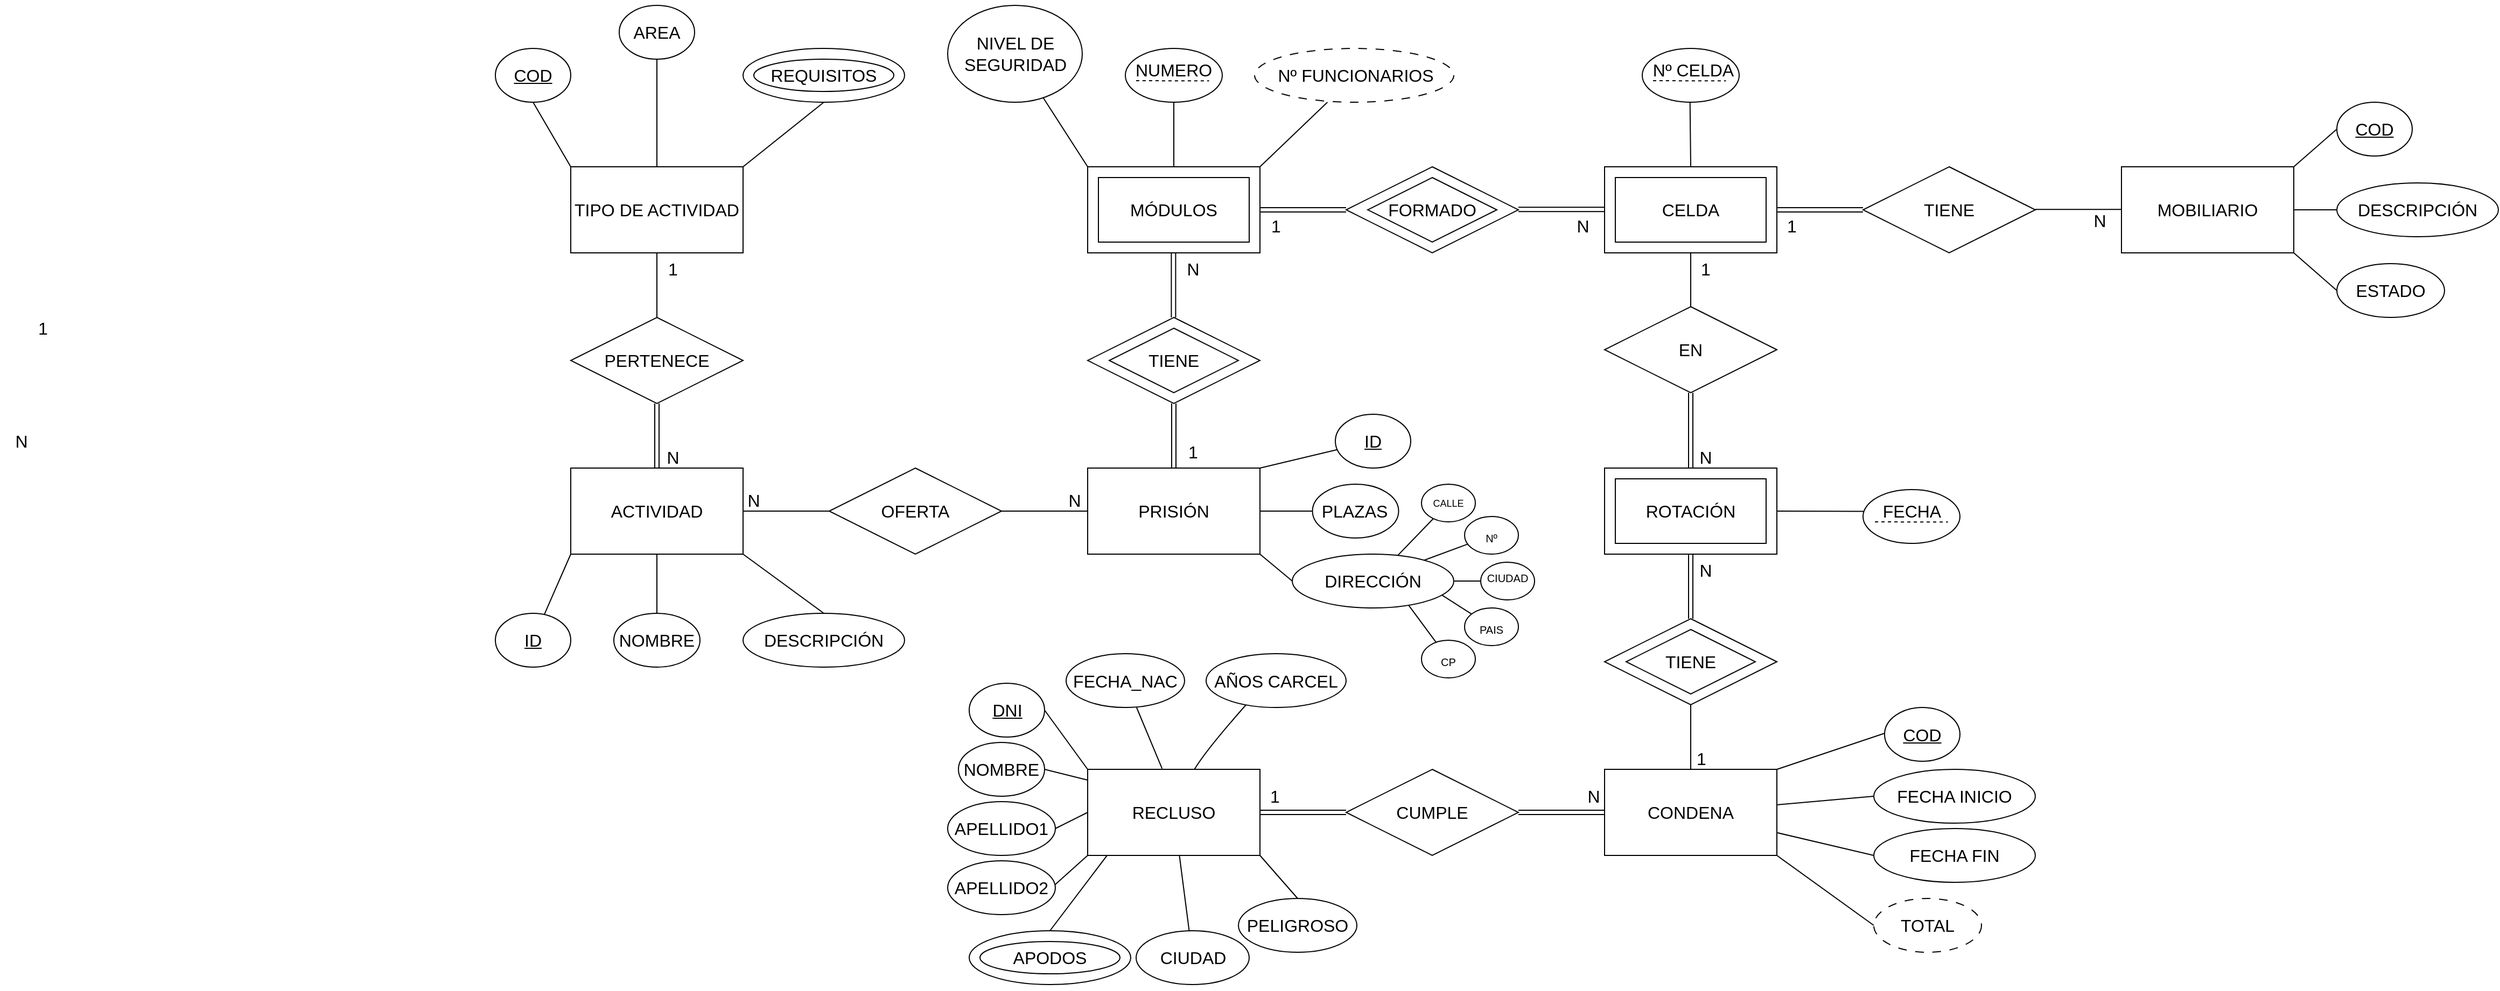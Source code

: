 <mxfile version="26.1.3">
  <diagram name="Página-1" id="jRDmlUZ_uzFS9k0_tg6w">
    <mxGraphModel dx="3805" dy="1980" grid="1" gridSize="10" guides="1" tooltips="1" connect="1" arrows="1" fold="1" page="0" pageScale="1" pageWidth="827" pageHeight="1169" math="0" shadow="0">
      <root>
        <mxCell id="0" />
        <mxCell id="1" parent="0" />
        <mxCell id="he8v4BmozgQcFDsXWOUc-1" value="" style="rounded=0;whiteSpace=wrap;html=1;" vertex="1" parent="1">
          <mxGeometry x="-560" y="-280" width="160" height="80" as="geometry" />
        </mxCell>
        <mxCell id="he8v4BmozgQcFDsXWOUc-2" value="TIPO DE ACTIVIDAD" style="text;strokeColor=none;fillColor=none;html=1;align=center;verticalAlign=middle;whiteSpace=wrap;rounded=0;fontSize=16;" vertex="1" parent="1">
          <mxGeometry x="-625" y="-270" width="290" height="60" as="geometry" />
        </mxCell>
        <mxCell id="he8v4BmozgQcFDsXWOUc-95" style="edgeStyle=none;curved=1;rounded=0;orthogonalLoop=1;jettySize=auto;html=1;exitX=1;exitY=1;exitDx=0;exitDy=0;entryX=0.5;entryY=0;entryDx=0;entryDy=0;fontSize=12;startSize=8;endSize=8;endArrow=none;startFill=0;" edge="1" parent="1" source="he8v4BmozgQcFDsXWOUc-3" target="he8v4BmozgQcFDsXWOUc-91">
          <mxGeometry relative="1" as="geometry" />
        </mxCell>
        <mxCell id="he8v4BmozgQcFDsXWOUc-3" value="" style="rounded=0;whiteSpace=wrap;html=1;" vertex="1" parent="1">
          <mxGeometry x="-560" width="160" height="80" as="geometry" />
        </mxCell>
        <mxCell id="he8v4BmozgQcFDsXWOUc-103" value="" style="edgeStyle=none;curved=1;rounded=0;orthogonalLoop=1;jettySize=auto;html=1;fontSize=12;startSize=8;endSize=8;endArrow=none;startFill=0;" edge="1" parent="1" source="he8v4BmozgQcFDsXWOUc-4" target="he8v4BmozgQcFDsXWOUc-14">
          <mxGeometry relative="1" as="geometry" />
        </mxCell>
        <mxCell id="he8v4BmozgQcFDsXWOUc-4" value="ACTIVIDAD" style="text;strokeColor=none;fillColor=none;html=1;align=center;verticalAlign=middle;whiteSpace=wrap;rounded=0;fontSize=16;" vertex="1" parent="1">
          <mxGeometry x="-560" y="10" width="160" height="60" as="geometry" />
        </mxCell>
        <mxCell id="he8v4BmozgQcFDsXWOUc-109" value="" style="edgeStyle=none;curved=1;rounded=0;orthogonalLoop=1;jettySize=auto;html=1;fontSize=12;startSize=8;endSize=8;endArrow=none;startFill=0;" edge="1" parent="1" source="he8v4BmozgQcFDsXWOUc-5" target="he8v4BmozgQcFDsXWOUc-106">
          <mxGeometry relative="1" as="geometry" />
        </mxCell>
        <mxCell id="he8v4BmozgQcFDsXWOUc-5" value="" style="rounded=0;whiteSpace=wrap;html=1;" vertex="1" parent="1">
          <mxGeometry x="-80" width="160" height="80" as="geometry" />
        </mxCell>
        <mxCell id="he8v4BmozgQcFDsXWOUc-6" value="PRISIÓN" style="text;strokeColor=none;fillColor=none;html=1;align=center;verticalAlign=middle;whiteSpace=wrap;rounded=0;fontSize=16;" vertex="1" parent="1">
          <mxGeometry x="-80" y="10" width="160" height="60" as="geometry" />
        </mxCell>
        <mxCell id="he8v4BmozgQcFDsXWOUc-98" style="edgeStyle=none;curved=1;rounded=0;orthogonalLoop=1;jettySize=auto;html=1;entryX=0.5;entryY=0;entryDx=0;entryDy=0;fontSize=12;endArrow=none;startFill=0;shape=link;" edge="1" parent="1" source="he8v4BmozgQcFDsXWOUc-7" target="he8v4BmozgQcFDsXWOUc-3">
          <mxGeometry relative="1" as="geometry" />
        </mxCell>
        <mxCell id="he8v4BmozgQcFDsXWOUc-7" value="" style="rhombus;whiteSpace=wrap;html=1;" vertex="1" parent="1">
          <mxGeometry x="-560" y="-140" width="160" height="80" as="geometry" />
        </mxCell>
        <mxCell id="he8v4BmozgQcFDsXWOUc-8" value="PERTENECE" style="text;strokeColor=none;fillColor=none;html=1;align=center;verticalAlign=middle;whiteSpace=wrap;rounded=0;fontSize=16;" vertex="1" parent="1">
          <mxGeometry x="-510" y="-115" width="60" height="30" as="geometry" />
        </mxCell>
        <mxCell id="he8v4BmozgQcFDsXWOUc-10" value="" style="endArrow=none;html=1;rounded=0;fontSize=12;startSize=8;endSize=8;curved=1;entryX=0.5;entryY=1;entryDx=0;entryDy=0;exitX=0.5;exitY=0;exitDx=0;exitDy=0;" edge="1" parent="1" source="he8v4BmozgQcFDsXWOUc-7" target="he8v4BmozgQcFDsXWOUc-1">
          <mxGeometry width="50" height="50" relative="1" as="geometry">
            <mxPoint x="-320" as="sourcePoint" />
            <mxPoint x="-490" y="-190" as="targetPoint" />
          </mxGeometry>
        </mxCell>
        <mxCell id="he8v4BmozgQcFDsXWOUc-101" value="" style="edgeStyle=none;curved=1;rounded=0;orthogonalLoop=1;jettySize=auto;html=1;fontSize=12;startSize=8;endSize=8;endArrow=none;startFill=0;" edge="1" parent="1" source="he8v4BmozgQcFDsXWOUc-14" target="he8v4BmozgQcFDsXWOUc-6">
          <mxGeometry relative="1" as="geometry" />
        </mxCell>
        <mxCell id="he8v4BmozgQcFDsXWOUc-14" value="" style="rhombus;whiteSpace=wrap;html=1;" vertex="1" parent="1">
          <mxGeometry x="-320" width="160" height="80" as="geometry" />
        </mxCell>
        <mxCell id="he8v4BmozgQcFDsXWOUc-15" value="OFERTA" style="text;strokeColor=none;fillColor=none;html=1;align=center;verticalAlign=middle;whiteSpace=wrap;rounded=0;fontSize=16;" vertex="1" parent="1">
          <mxGeometry x="-320" y="10" width="160" height="60" as="geometry" />
        </mxCell>
        <mxCell id="he8v4BmozgQcFDsXWOUc-167" value="" style="edgeStyle=none;curved=1;rounded=0;orthogonalLoop=1;jettySize=auto;html=1;fontSize=12;startSize=8;endSize=8;entryX=0.5;entryY=0;entryDx=0;entryDy=0;endArrow=none;startFill=0;" edge="1" parent="1" source="he8v4BmozgQcFDsXWOUc-16" target="he8v4BmozgQcFDsXWOUc-41">
          <mxGeometry relative="1" as="geometry" />
        </mxCell>
        <mxCell id="he8v4BmozgQcFDsXWOUc-16" value="" style="rounded=0;whiteSpace=wrap;html=1;" vertex="1" parent="1">
          <mxGeometry x="400" y="-280" width="160" height="80" as="geometry" />
        </mxCell>
        <mxCell id="he8v4BmozgQcFDsXWOUc-17" value="" style="rounded=0;whiteSpace=wrap;html=1;" vertex="1" parent="1">
          <mxGeometry x="-80" y="-280" width="160" height="80" as="geometry" />
        </mxCell>
        <mxCell id="he8v4BmozgQcFDsXWOUc-119" value="" style="edgeStyle=none;curved=1;rounded=0;orthogonalLoop=1;jettySize=auto;html=1;fontSize=12;endArrow=none;startFill=0;shape=link;" edge="1" parent="1" source="he8v4BmozgQcFDsXWOUc-20">
          <mxGeometry relative="1" as="geometry">
            <mxPoint as="targetPoint" />
          </mxGeometry>
        </mxCell>
        <mxCell id="he8v4BmozgQcFDsXWOUc-20" value="" style="rhombus;whiteSpace=wrap;html=1;fontStyle=1" vertex="1" parent="1">
          <mxGeometry x="-80" y="-140" width="160" height="80" as="geometry" />
        </mxCell>
        <mxCell id="he8v4BmozgQcFDsXWOUc-22" value="" style="rounded=0;whiteSpace=wrap;html=1;" vertex="1" parent="1">
          <mxGeometry x="-70" y="-270" width="140" height="60" as="geometry" />
        </mxCell>
        <mxCell id="he8v4BmozgQcFDsXWOUc-134" style="edgeStyle=none;curved=1;rounded=0;orthogonalLoop=1;jettySize=auto;html=1;fontSize=12;endArrow=none;startFill=0;shape=link;" edge="1" parent="1" source="he8v4BmozgQcFDsXWOUc-23" target="he8v4BmozgQcFDsXWOUc-34">
          <mxGeometry relative="1" as="geometry" />
        </mxCell>
        <mxCell id="he8v4BmozgQcFDsXWOUc-23" value="MÓDULOS" style="text;strokeColor=none;fillColor=none;html=1;align=center;verticalAlign=middle;whiteSpace=wrap;rounded=0;fontSize=16;" vertex="1" parent="1">
          <mxGeometry x="-80" y="-270" width="160" height="60" as="geometry" />
        </mxCell>
        <mxCell id="he8v4BmozgQcFDsXWOUc-25" value="" style="rhombus;whiteSpace=wrap;html=1;" vertex="1" parent="1">
          <mxGeometry x="-60" y="-130" width="120" height="60" as="geometry" />
        </mxCell>
        <mxCell id="he8v4BmozgQcFDsXWOUc-26" value="TIENE" style="text;strokeColor=none;fillColor=none;html=1;align=center;verticalAlign=middle;whiteSpace=wrap;rounded=0;fontSize=16;" vertex="1" parent="1">
          <mxGeometry x="-80" y="-130" width="160" height="60" as="geometry" />
        </mxCell>
        <mxCell id="he8v4BmozgQcFDsXWOUc-31" value="" style="rhombus;whiteSpace=wrap;html=1;" vertex="1" parent="1">
          <mxGeometry x="160" y="-280" width="160" height="80" as="geometry" />
        </mxCell>
        <mxCell id="he8v4BmozgQcFDsXWOUc-33" value="" style="rhombus;whiteSpace=wrap;html=1;" vertex="1" parent="1">
          <mxGeometry x="180" y="-270" width="120" height="60" as="geometry" />
        </mxCell>
        <mxCell id="he8v4BmozgQcFDsXWOUc-34" value="FORMADO" style="text;strokeColor=none;fillColor=none;html=1;align=center;verticalAlign=middle;whiteSpace=wrap;rounded=0;fontSize=16;" vertex="1" parent="1">
          <mxGeometry x="160" y="-270" width="160" height="60" as="geometry" />
        </mxCell>
        <mxCell id="he8v4BmozgQcFDsXWOUc-36" value="" style="rounded=0;whiteSpace=wrap;html=1;" vertex="1" parent="1">
          <mxGeometry x="410" y="-270" width="140" height="60" as="geometry" />
        </mxCell>
        <mxCell id="he8v4BmozgQcFDsXWOUc-147" value="" style="edgeStyle=none;curved=1;rounded=0;orthogonalLoop=1;jettySize=auto;html=1;fontSize=12;endArrow=none;startFill=0;shape=link;" edge="1" parent="1" source="he8v4BmozgQcFDsXWOUc-37" target="he8v4BmozgQcFDsXWOUc-59">
          <mxGeometry relative="1" as="geometry" />
        </mxCell>
        <mxCell id="he8v4BmozgQcFDsXWOUc-37" value="CELDA" style="text;strokeColor=none;fillColor=none;html=1;align=center;verticalAlign=middle;whiteSpace=wrap;rounded=0;fontSize=16;" vertex="1" parent="1">
          <mxGeometry x="400" y="-270" width="160" height="60" as="geometry" />
        </mxCell>
        <mxCell id="he8v4BmozgQcFDsXWOUc-178" value="" style="edgeStyle=none;curved=1;rounded=0;orthogonalLoop=1;jettySize=auto;html=1;fontSize=12;entryX=0.5;entryY=0;entryDx=0;entryDy=0;endArrow=none;startFill=0;shape=link;" edge="1" parent="1" source="he8v4BmozgQcFDsXWOUc-38" target="he8v4BmozgQcFDsXWOUc-47">
          <mxGeometry relative="1" as="geometry" />
        </mxCell>
        <mxCell id="he8v4BmozgQcFDsXWOUc-38" value="" style="rounded=0;whiteSpace=wrap;html=1;" vertex="1" parent="1">
          <mxGeometry x="400" width="160" height="80" as="geometry" />
        </mxCell>
        <mxCell id="he8v4BmozgQcFDsXWOUc-39" value="" style="rounded=0;whiteSpace=wrap;html=1;" vertex="1" parent="1">
          <mxGeometry x="410" y="10" width="140" height="60" as="geometry" />
        </mxCell>
        <mxCell id="he8v4BmozgQcFDsXWOUc-177" value="" style="edgeStyle=none;curved=1;rounded=0;orthogonalLoop=1;jettySize=auto;html=1;fontSize=12;startSize=8;endSize=8;exitX=1;exitY=0.5;exitDx=0;exitDy=0;entryX=0.013;entryY=0.406;entryDx=0;entryDy=0;entryPerimeter=0;endArrow=none;startFill=0;" edge="1" parent="1" source="he8v4BmozgQcFDsXWOUc-40" target="he8v4BmozgQcFDsXWOUc-170">
          <mxGeometry relative="1" as="geometry" />
        </mxCell>
        <mxCell id="he8v4BmozgQcFDsXWOUc-40" value="ROTACIÓN" style="text;strokeColor=none;fillColor=none;html=1;align=center;verticalAlign=middle;whiteSpace=wrap;rounded=0;fontSize=16;" vertex="1" parent="1">
          <mxGeometry x="400" y="5" width="160" height="70" as="geometry" />
        </mxCell>
        <mxCell id="he8v4BmozgQcFDsXWOUc-169" value="" style="edgeStyle=none;curved=1;rounded=0;orthogonalLoop=1;jettySize=auto;html=1;fontSize=12;endArrow=none;startFill=0;shape=link;entryX=0.5;entryY=0;entryDx=0;entryDy=0;" edge="1" parent="1" source="he8v4BmozgQcFDsXWOUc-41" target="he8v4BmozgQcFDsXWOUc-38">
          <mxGeometry relative="1" as="geometry" />
        </mxCell>
        <mxCell id="he8v4BmozgQcFDsXWOUc-41" value="" style="rhombus;whiteSpace=wrap;html=1;" vertex="1" parent="1">
          <mxGeometry x="400" y="-150" width="160" height="80" as="geometry" />
        </mxCell>
        <mxCell id="he8v4BmozgQcFDsXWOUc-44" value="EN" style="text;strokeColor=none;fillColor=none;html=1;align=center;verticalAlign=middle;whiteSpace=wrap;rounded=0;fontSize=16;" vertex="1" parent="1">
          <mxGeometry x="335" y="-140" width="290" height="60" as="geometry" />
        </mxCell>
        <mxCell id="he8v4BmozgQcFDsXWOUc-220" value="" style="edgeStyle=none;curved=1;rounded=0;orthogonalLoop=1;jettySize=auto;html=1;fontSize=12;startSize=8;endSize=8;exitX=0.113;exitY=0.999;exitDx=0;exitDy=0;exitPerimeter=0;entryX=0.5;entryY=0;entryDx=0;entryDy=0;endArrow=none;startFill=0;" edge="1" parent="1" source="he8v4BmozgQcFDsXWOUc-45" target="he8v4BmozgQcFDsXWOUc-217">
          <mxGeometry relative="1" as="geometry" />
        </mxCell>
        <mxCell id="he8v4BmozgQcFDsXWOUc-224" value="" style="edgeStyle=none;curved=1;rounded=0;orthogonalLoop=1;jettySize=auto;html=1;fontSize=12;startSize=8;endSize=8;endArrow=none;startFill=0;" edge="1" parent="1" source="he8v4BmozgQcFDsXWOUc-45" target="he8v4BmozgQcFDsXWOUc-201">
          <mxGeometry relative="1" as="geometry" />
        </mxCell>
        <mxCell id="he8v4BmozgQcFDsXWOUc-45" value="" style="rounded=0;whiteSpace=wrap;html=1;" vertex="1" parent="1">
          <mxGeometry x="-80" y="280" width="160" height="80" as="geometry" />
        </mxCell>
        <mxCell id="he8v4BmozgQcFDsXWOUc-46" value="" style="rounded=0;whiteSpace=wrap;html=1;" vertex="1" parent="1">
          <mxGeometry x="400" y="280" width="160" height="80" as="geometry" />
        </mxCell>
        <mxCell id="he8v4BmozgQcFDsXWOUc-180" value="" style="edgeStyle=none;curved=1;rounded=0;orthogonalLoop=1;jettySize=auto;html=1;fontSize=12;startSize=8;endSize=8;endArrow=none;startFill=0;" edge="1" parent="1" source="he8v4BmozgQcFDsXWOUc-47">
          <mxGeometry relative="1" as="geometry">
            <mxPoint x="480" y="280" as="targetPoint" />
          </mxGeometry>
        </mxCell>
        <mxCell id="he8v4BmozgQcFDsXWOUc-47" value="" style="rhombus;whiteSpace=wrap;html=1;" vertex="1" parent="1">
          <mxGeometry x="400" y="140" width="160" height="80" as="geometry" />
        </mxCell>
        <mxCell id="he8v4BmozgQcFDsXWOUc-189" value="" style="edgeStyle=none;curved=1;rounded=0;orthogonalLoop=1;jettySize=auto;html=1;fontSize=12;startSize=8;endSize=8;entryX=0;entryY=0.5;entryDx=0;entryDy=0;endArrow=none;startFill=0;" edge="1" parent="1" source="he8v4BmozgQcFDsXWOUc-48" target="he8v4BmozgQcFDsXWOUc-186">
          <mxGeometry relative="1" as="geometry" />
        </mxCell>
        <mxCell id="he8v4BmozgQcFDsXWOUc-195" value="" style="edgeStyle=none;curved=1;rounded=0;orthogonalLoop=1;jettySize=auto;html=1;fontSize=12;startSize=8;endSize=8;entryX=0;entryY=0.5;entryDx=0;entryDy=0;endArrow=none;startFill=0;" edge="1" parent="1" source="he8v4BmozgQcFDsXWOUc-48" target="he8v4BmozgQcFDsXWOUc-193">
          <mxGeometry relative="1" as="geometry" />
        </mxCell>
        <mxCell id="he8v4BmozgQcFDsXWOUc-48" value="CONDENA" style="text;strokeColor=none;fillColor=none;html=1;align=center;verticalAlign=middle;whiteSpace=wrap;rounded=0;fontSize=16;" vertex="1" parent="1">
          <mxGeometry x="400" y="290" width="160" height="60" as="geometry" />
        </mxCell>
        <mxCell id="he8v4BmozgQcFDsXWOUc-49" value="" style="rhombus;whiteSpace=wrap;html=1;" vertex="1" parent="1">
          <mxGeometry x="420" y="150" width="120" height="60" as="geometry" />
        </mxCell>
        <mxCell id="he8v4BmozgQcFDsXWOUc-51" value="TIENE" style="text;strokeColor=none;fillColor=none;html=1;align=center;verticalAlign=middle;whiteSpace=wrap;rounded=0;fontSize=16;" vertex="1" parent="1">
          <mxGeometry x="335" y="150" width="290" height="60" as="geometry" />
        </mxCell>
        <mxCell id="he8v4BmozgQcFDsXWOUc-181" value="" style="edgeStyle=none;curved=1;rounded=0;orthogonalLoop=1;jettySize=auto;html=1;fontSize=12;endArrow=none;startFill=0;shape=link;" edge="1" parent="1" source="he8v4BmozgQcFDsXWOUc-52" target="he8v4BmozgQcFDsXWOUc-54">
          <mxGeometry relative="1" as="geometry" />
        </mxCell>
        <mxCell id="he8v4BmozgQcFDsXWOUc-52" value="RECLUSO" style="text;strokeColor=none;fillColor=none;html=1;align=center;verticalAlign=middle;whiteSpace=wrap;rounded=0;fontSize=16;" vertex="1" parent="1">
          <mxGeometry x="-80" y="290" width="160" height="60" as="geometry" />
        </mxCell>
        <mxCell id="he8v4BmozgQcFDsXWOUc-53" value="" style="rhombus;whiteSpace=wrap;html=1;" vertex="1" parent="1">
          <mxGeometry x="160" y="280" width="160" height="80" as="geometry" />
        </mxCell>
        <mxCell id="he8v4BmozgQcFDsXWOUc-182" value="" style="edgeStyle=none;curved=1;rounded=0;orthogonalLoop=1;jettySize=auto;html=1;fontSize=12;endArrow=none;startFill=0;shape=link;" edge="1" parent="1" source="he8v4BmozgQcFDsXWOUc-54" target="he8v4BmozgQcFDsXWOUc-48">
          <mxGeometry relative="1" as="geometry" />
        </mxCell>
        <mxCell id="he8v4BmozgQcFDsXWOUc-54" value="CUMPLE" style="text;strokeColor=none;fillColor=none;html=1;align=center;verticalAlign=middle;whiteSpace=wrap;rounded=0;fontSize=16;" vertex="1" parent="1">
          <mxGeometry x="160" y="290" width="160" height="60" as="geometry" />
        </mxCell>
        <mxCell id="he8v4BmozgQcFDsXWOUc-55" value="" style="rounded=0;whiteSpace=wrap;html=1;" vertex="1" parent="1">
          <mxGeometry x="880" y="-280" width="160" height="80" as="geometry" />
        </mxCell>
        <mxCell id="he8v4BmozgQcFDsXWOUc-162" value="" style="edgeStyle=none;curved=1;rounded=0;orthogonalLoop=1;jettySize=auto;html=1;fontSize=12;startSize=8;endSize=8;endArrow=none;endFill=1;startFill=0;" edge="1" parent="1" source="he8v4BmozgQcFDsXWOUc-56" target="he8v4BmozgQcFDsXWOUc-157">
          <mxGeometry relative="1" as="geometry" />
        </mxCell>
        <mxCell id="he8v4BmozgQcFDsXWOUc-56" value="MOBILIARIO" style="text;strokeColor=none;fillColor=none;html=1;align=center;verticalAlign=middle;whiteSpace=wrap;rounded=0;fontSize=16;" vertex="1" parent="1">
          <mxGeometry x="880" y="-270" width="160" height="60" as="geometry" />
        </mxCell>
        <mxCell id="he8v4BmozgQcFDsXWOUc-58" value="" style="rhombus;whiteSpace=wrap;html=1;" vertex="1" parent="1">
          <mxGeometry x="640" y="-280" width="160" height="80" as="geometry" />
        </mxCell>
        <mxCell id="he8v4BmozgQcFDsXWOUc-59" value="TIENE" style="text;strokeColor=none;fillColor=none;html=1;align=center;verticalAlign=middle;whiteSpace=wrap;rounded=0;fontSize=16;" vertex="1" parent="1">
          <mxGeometry x="640" y="-270" width="160" height="60" as="geometry" />
        </mxCell>
        <mxCell id="he8v4BmozgQcFDsXWOUc-77" style="edgeStyle=none;curved=1;rounded=0;orthogonalLoop=1;jettySize=auto;html=1;entryX=0;entryY=0;entryDx=0;entryDy=0;fontSize=12;startSize=8;endSize=8;exitX=0.5;exitY=1;exitDx=0;exitDy=0;endArrow=none;startFill=0;" edge="1" parent="1" source="he8v4BmozgQcFDsXWOUc-60" target="he8v4BmozgQcFDsXWOUc-1">
          <mxGeometry relative="1" as="geometry" />
        </mxCell>
        <mxCell id="he8v4BmozgQcFDsXWOUc-60" value="" style="ellipse;whiteSpace=wrap;html=1;fontStyle=0" vertex="1" parent="1">
          <mxGeometry x="-630" y="-390" width="70" height="50" as="geometry" />
        </mxCell>
        <mxCell id="he8v4BmozgQcFDsXWOUc-63" value="&lt;u&gt;COD&lt;/u&gt;" style="text;strokeColor=none;fillColor=none;html=1;align=center;verticalAlign=middle;whiteSpace=wrap;rounded=0;fontSize=16;" vertex="1" parent="1">
          <mxGeometry x="-740" y="-395" width="290" height="60" as="geometry" />
        </mxCell>
        <mxCell id="he8v4BmozgQcFDsXWOUc-79" style="edgeStyle=none;curved=1;rounded=0;orthogonalLoop=1;jettySize=auto;html=1;exitX=0.5;exitY=1;exitDx=0;exitDy=0;entryX=1;entryY=0;entryDx=0;entryDy=0;fontSize=12;startSize=8;endSize=8;endArrow=none;startFill=0;" edge="1" parent="1" source="he8v4BmozgQcFDsXWOUc-65" target="he8v4BmozgQcFDsXWOUc-1">
          <mxGeometry relative="1" as="geometry" />
        </mxCell>
        <mxCell id="he8v4BmozgQcFDsXWOUc-65" value="" style="ellipse;whiteSpace=wrap;html=1;" vertex="1" parent="1">
          <mxGeometry x="-400" y="-390" width="150" height="50" as="geometry" />
        </mxCell>
        <mxCell id="he8v4BmozgQcFDsXWOUc-78" style="edgeStyle=none;curved=1;rounded=0;orthogonalLoop=1;jettySize=auto;html=1;fontSize=12;startSize=8;endSize=8;endArrow=none;startFill=0;" edge="1" parent="1" source="he8v4BmozgQcFDsXWOUc-66">
          <mxGeometry relative="1" as="geometry">
            <mxPoint x="-480" y="-280" as="targetPoint" />
          </mxGeometry>
        </mxCell>
        <mxCell id="he8v4BmozgQcFDsXWOUc-66" value="" style="ellipse;whiteSpace=wrap;html=1;" vertex="1" parent="1">
          <mxGeometry x="-515" y="-430" width="70" height="50" as="geometry" />
        </mxCell>
        <mxCell id="he8v4BmozgQcFDsXWOUc-67" value="AREA" style="text;strokeColor=none;fillColor=none;html=1;align=center;verticalAlign=middle;whiteSpace=wrap;rounded=0;fontSize=16;" vertex="1" parent="1">
          <mxGeometry x="-625" y="-435" width="290" height="60" as="geometry" />
        </mxCell>
        <mxCell id="he8v4BmozgQcFDsXWOUc-71" value="" style="ellipse;whiteSpace=wrap;html=1;" vertex="1" parent="1">
          <mxGeometry x="-390" y="-380" width="130" height="30" as="geometry" />
        </mxCell>
        <mxCell id="he8v4BmozgQcFDsXWOUc-72" value="REQUISITOS" style="text;strokeColor=none;fillColor=none;html=1;align=center;verticalAlign=middle;whiteSpace=wrap;rounded=0;fontSize=16;" vertex="1" parent="1">
          <mxGeometry x="-470" y="-395" width="290" height="60" as="geometry" />
        </mxCell>
        <mxCell id="he8v4BmozgQcFDsXWOUc-93" style="edgeStyle=none;curved=1;rounded=0;orthogonalLoop=1;jettySize=auto;html=1;entryX=0;entryY=1;entryDx=0;entryDy=0;fontSize=12;startSize=8;endSize=8;endArrow=none;startFill=0;" edge="1" parent="1" source="he8v4BmozgQcFDsXWOUc-80" target="he8v4BmozgQcFDsXWOUc-3">
          <mxGeometry relative="1" as="geometry" />
        </mxCell>
        <mxCell id="he8v4BmozgQcFDsXWOUc-80" value="" style="ellipse;whiteSpace=wrap;html=1;fontStyle=1" vertex="1" parent="1">
          <mxGeometry x="-630" y="135" width="70" height="50" as="geometry" />
        </mxCell>
        <mxCell id="he8v4BmozgQcFDsXWOUc-94" style="edgeStyle=none;curved=1;rounded=0;orthogonalLoop=1;jettySize=auto;html=1;fontSize=12;startSize=8;endSize=8;endArrow=none;startFill=0;" edge="1" parent="1" source="he8v4BmozgQcFDsXWOUc-81" target="he8v4BmozgQcFDsXWOUc-3">
          <mxGeometry relative="1" as="geometry" />
        </mxCell>
        <mxCell id="he8v4BmozgQcFDsXWOUc-81" value="" style="ellipse;whiteSpace=wrap;html=1;fontStyle=1" vertex="1" parent="1">
          <mxGeometry x="-520" y="135" width="80" height="50" as="geometry" />
        </mxCell>
        <mxCell id="he8v4BmozgQcFDsXWOUc-82" value="&lt;u&gt;ID&lt;/u&gt;" style="text;strokeColor=none;fillColor=none;html=1;align=center;verticalAlign=middle;whiteSpace=wrap;rounded=0;fontSize=16;fontStyle=0" vertex="1" parent="1">
          <mxGeometry x="-740" y="130" width="290" height="60" as="geometry" />
        </mxCell>
        <mxCell id="he8v4BmozgQcFDsXWOUc-91" value="" style="ellipse;whiteSpace=wrap;html=1;fontStyle=1" vertex="1" parent="1">
          <mxGeometry x="-400" y="135" width="150" height="50" as="geometry" />
        </mxCell>
        <mxCell id="he8v4BmozgQcFDsXWOUc-92" value="NOMBRE" style="text;strokeColor=none;fillColor=none;html=1;align=center;verticalAlign=middle;whiteSpace=wrap;rounded=0;fontSize=16;fontStyle=0" vertex="1" parent="1">
          <mxGeometry x="-520" y="130" width="80" height="60" as="geometry" />
        </mxCell>
        <mxCell id="he8v4BmozgQcFDsXWOUc-97" value="DESCRIPCIÓN" style="text;strokeColor=none;fillColor=none;html=1;align=center;verticalAlign=middle;whiteSpace=wrap;rounded=0;fontSize=16;fontStyle=0" vertex="1" parent="1">
          <mxGeometry x="-470" y="130" width="290" height="60" as="geometry" />
        </mxCell>
        <mxCell id="he8v4BmozgQcFDsXWOUc-99" style="edgeStyle=none;curved=1;rounded=0;orthogonalLoop=1;jettySize=auto;html=1;exitX=0;exitY=0.5;exitDx=0;exitDy=0;fontSize=12;startSize=8;endSize=8;" edge="1" parent="1" source="he8v4BmozgQcFDsXWOUc-6" target="he8v4BmozgQcFDsXWOUc-6">
          <mxGeometry relative="1" as="geometry" />
        </mxCell>
        <mxCell id="he8v4BmozgQcFDsXWOUc-102" style="edgeStyle=none;curved=1;rounded=0;orthogonalLoop=1;jettySize=auto;html=1;exitX=1;exitY=0.5;exitDx=0;exitDy=0;fontSize=12;startSize=8;endSize=8;" edge="1" parent="1" source="he8v4BmozgQcFDsXWOUc-4" target="he8v4BmozgQcFDsXWOUc-4">
          <mxGeometry relative="1" as="geometry" />
        </mxCell>
        <mxCell id="he8v4BmozgQcFDsXWOUc-104" style="edgeStyle=none;curved=1;rounded=0;orthogonalLoop=1;jettySize=auto;html=1;exitX=0;exitY=0.5;exitDx=0;exitDy=0;fontSize=12;startSize=8;endSize=8;" edge="1" parent="1" source="he8v4BmozgQcFDsXWOUc-15" target="he8v4BmozgQcFDsXWOUc-15">
          <mxGeometry relative="1" as="geometry" />
        </mxCell>
        <mxCell id="he8v4BmozgQcFDsXWOUc-113" value="" style="edgeStyle=none;curved=1;rounded=0;orthogonalLoop=1;jettySize=auto;html=1;fontSize=12;startSize=8;endSize=8;endArrow=none;startFill=0;" edge="1" parent="1" source="he8v4BmozgQcFDsXWOUc-105">
          <mxGeometry relative="1" as="geometry">
            <mxPoint x="80" as="targetPoint" />
          </mxGeometry>
        </mxCell>
        <mxCell id="he8v4BmozgQcFDsXWOUc-105" value="" style="ellipse;whiteSpace=wrap;html=1;fontStyle=0" vertex="1" parent="1">
          <mxGeometry x="150" y="-50" width="70" height="50" as="geometry" />
        </mxCell>
        <mxCell id="he8v4BmozgQcFDsXWOUc-106" value="" style="ellipse;whiteSpace=wrap;html=1;" vertex="1" parent="1">
          <mxGeometry x="128.75" y="15" width="80" height="50" as="geometry" />
        </mxCell>
        <mxCell id="he8v4BmozgQcFDsXWOUc-112" style="edgeStyle=none;curved=1;rounded=0;orthogonalLoop=1;jettySize=auto;html=1;fontSize=12;startSize=8;endSize=8;endArrow=none;startFill=0;exitX=0;exitY=0.5;exitDx=0;exitDy=0;" edge="1" parent="1" source="he8v4BmozgQcFDsXWOUc-107">
          <mxGeometry relative="1" as="geometry">
            <mxPoint x="80.0" y="80" as="targetPoint" />
          </mxGeometry>
        </mxCell>
        <mxCell id="he8v4BmozgQcFDsXWOUc-107" value="" style="ellipse;whiteSpace=wrap;html=1;" vertex="1" parent="1">
          <mxGeometry x="110" y="80" width="150" height="50" as="geometry" />
        </mxCell>
        <mxCell id="he8v4BmozgQcFDsXWOUc-108" value="&lt;u&gt;ID&lt;/u&gt;" style="text;strokeColor=none;fillColor=none;html=1;align=center;verticalAlign=middle;whiteSpace=wrap;rounded=0;fontSize=16;" vertex="1" parent="1">
          <mxGeometry x="150" y="-55" width="70" height="60" as="geometry" />
        </mxCell>
        <mxCell id="he8v4BmozgQcFDsXWOUc-114" value="PLAZAS" style="text;strokeColor=none;fillColor=none;html=1;align=center;verticalAlign=middle;whiteSpace=wrap;rounded=0;fontSize=16;" vertex="1" parent="1">
          <mxGeometry x="132.5" y="10" width="70" height="60" as="geometry" />
        </mxCell>
        <mxCell id="he8v4BmozgQcFDsXWOUc-115" value="DIRECCIÓN" style="text;strokeColor=none;fillColor=none;html=1;align=center;verticalAlign=middle;whiteSpace=wrap;rounded=0;fontSize=16;" vertex="1" parent="1">
          <mxGeometry x="150" y="75" width="70" height="60" as="geometry" />
        </mxCell>
        <mxCell id="he8v4BmozgQcFDsXWOUc-116" style="edgeStyle=none;curved=1;rounded=0;orthogonalLoop=1;jettySize=auto;html=1;exitX=1;exitY=0.75;exitDx=0;exitDy=0;fontSize=12;startSize=8;endSize=8;" edge="1" parent="1" source="he8v4BmozgQcFDsXWOUc-115" target="he8v4BmozgQcFDsXWOUc-115">
          <mxGeometry relative="1" as="geometry" />
        </mxCell>
        <mxCell id="he8v4BmozgQcFDsXWOUc-120" value="" style="edgeStyle=none;curved=1;rounded=0;orthogonalLoop=1;jettySize=auto;html=1;fontSize=12;endArrow=none;startFill=0;shape=link;" edge="1" parent="1">
          <mxGeometry relative="1" as="geometry">
            <mxPoint x="-0.29" y="-200" as="sourcePoint" />
            <mxPoint x="-0.29" y="-140" as="targetPoint" />
          </mxGeometry>
        </mxCell>
        <mxCell id="he8v4BmozgQcFDsXWOUc-131" style="edgeStyle=none;curved=1;rounded=0;orthogonalLoop=1;jettySize=auto;html=1;entryX=0;entryY=0;entryDx=0;entryDy=0;fontSize=12;startSize=8;endSize=8;endArrow=none;startFill=0;" edge="1" parent="1" source="he8v4BmozgQcFDsXWOUc-121" target="he8v4BmozgQcFDsXWOUc-17">
          <mxGeometry relative="1" as="geometry" />
        </mxCell>
        <mxCell id="he8v4BmozgQcFDsXWOUc-121" value="" style="ellipse;whiteSpace=wrap;html=1;fontStyle=0" vertex="1" parent="1">
          <mxGeometry x="-210" y="-430" width="125" height="90" as="geometry" />
        </mxCell>
        <mxCell id="he8v4BmozgQcFDsXWOUc-122" value="" style="ellipse;whiteSpace=wrap;html=1;" vertex="1" parent="1">
          <mxGeometry x="-45" y="-390" width="90" height="50" as="geometry" />
        </mxCell>
        <mxCell id="he8v4BmozgQcFDsXWOUc-123" value="" style="ellipse;whiteSpace=wrap;html=1;dashed=1;dashPattern=8 8;" vertex="1" parent="1">
          <mxGeometry x="75" y="-390" width="185" height="50" as="geometry" />
        </mxCell>
        <mxCell id="he8v4BmozgQcFDsXWOUc-132" value="" style="edgeStyle=none;curved=1;rounded=0;orthogonalLoop=1;jettySize=auto;html=1;fontSize=12;startSize=8;endSize=8;endArrow=none;startFill=0;" edge="1" parent="1">
          <mxGeometry relative="1" as="geometry">
            <mxPoint y="-340" as="sourcePoint" />
            <mxPoint y="-280" as="targetPoint" />
          </mxGeometry>
        </mxCell>
        <mxCell id="he8v4BmozgQcFDsXWOUc-124" value="NUMERO" style="text;strokeColor=none;fillColor=none;html=1;align=center;verticalAlign=middle;whiteSpace=wrap;rounded=0;fontSize=16;" vertex="1" parent="1">
          <mxGeometry x="-35" y="-400" width="70" height="60" as="geometry" />
        </mxCell>
        <mxCell id="he8v4BmozgQcFDsXWOUc-125" value="" style="edgeStyle=none;orthogonalLoop=1;jettySize=auto;html=1;rounded=0;fontSize=12;startSize=8;endSize=8;curved=1;endArrow=none;startFill=0;exitX=0.032;exitY=0.747;exitDx=0;exitDy=0;exitPerimeter=0;dashed=1;" edge="1" parent="1">
          <mxGeometry width="120" relative="1" as="geometry">
            <mxPoint x="-35.0" y="-360.0" as="sourcePoint" />
            <mxPoint x="32.76" y="-359.82" as="targetPoint" />
            <Array as="points" />
          </mxGeometry>
        </mxCell>
        <mxCell id="he8v4BmozgQcFDsXWOUc-133" style="edgeStyle=none;curved=1;rounded=0;orthogonalLoop=1;jettySize=auto;html=1;entryX=1;entryY=0;entryDx=0;entryDy=0;fontSize=12;startSize=8;endSize=8;endArrow=none;startFill=0;" edge="1" parent="1" source="he8v4BmozgQcFDsXWOUc-127" target="he8v4BmozgQcFDsXWOUc-17">
          <mxGeometry relative="1" as="geometry" />
        </mxCell>
        <mxCell id="he8v4BmozgQcFDsXWOUc-127" value="Nº FUNCIONARIOS" style="text;strokeColor=none;fillColor=none;html=1;align=center;verticalAlign=middle;whiteSpace=wrap;rounded=0;fontSize=16;" vertex="1" parent="1">
          <mxGeometry x="70" y="-390" width="197.5" height="50" as="geometry" />
        </mxCell>
        <mxCell id="he8v4BmozgQcFDsXWOUc-129" value="NIVEL DE SEGURIDAD" style="text;strokeColor=none;fillColor=none;html=1;align=center;verticalAlign=middle;whiteSpace=wrap;rounded=0;fontSize=16;" vertex="1" parent="1">
          <mxGeometry x="-182.5" y="-415" width="70" height="60" as="geometry" />
        </mxCell>
        <mxCell id="he8v4BmozgQcFDsXWOUc-135" style="edgeStyle=none;curved=1;rounded=0;orthogonalLoop=1;jettySize=auto;html=1;fontSize=12;endArrow=none;startFill=0;shape=link;" edge="1" parent="1">
          <mxGeometry relative="1" as="geometry">
            <mxPoint x="320" y="-240.34" as="sourcePoint" />
            <mxPoint x="400" y="-240.34" as="targetPoint" />
          </mxGeometry>
        </mxCell>
        <mxCell id="he8v4BmozgQcFDsXWOUc-141" value="" style="ellipse;whiteSpace=wrap;html=1;" vertex="1" parent="1">
          <mxGeometry x="435" y="-390" width="90" height="50" as="geometry" />
        </mxCell>
        <mxCell id="he8v4BmozgQcFDsXWOUc-144" value="" style="edgeStyle=none;curved=1;rounded=0;orthogonalLoop=1;jettySize=auto;html=1;fontSize=12;startSize=8;endSize=8;exitX=0.463;exitY=1.006;exitDx=0;exitDy=0;exitPerimeter=0;endArrow=none;startFill=0;" edge="1" parent="1" source="he8v4BmozgQcFDsXWOUc-142">
          <mxGeometry relative="1" as="geometry">
            <mxPoint x="480" y="-280" as="targetPoint" />
          </mxGeometry>
        </mxCell>
        <mxCell id="he8v4BmozgQcFDsXWOUc-142" value="Nº CELDA" style="text;strokeColor=none;fillColor=none;html=1;align=center;verticalAlign=middle;whiteSpace=wrap;rounded=0;fontSize=16;" vertex="1" parent="1">
          <mxGeometry x="440" y="-400" width="85" height="60" as="geometry" />
        </mxCell>
        <mxCell id="he8v4BmozgQcFDsXWOUc-143" value="" style="edgeStyle=none;orthogonalLoop=1;jettySize=auto;html=1;rounded=0;fontSize=12;startSize=8;endSize=8;curved=1;endArrow=none;startFill=0;exitX=0.032;exitY=0.747;exitDx=0;exitDy=0;exitPerimeter=0;dashed=1;" edge="1" parent="1">
          <mxGeometry width="120" relative="1" as="geometry">
            <mxPoint x="445" y="-360.0" as="sourcePoint" />
            <mxPoint x="512.76" y="-359.82" as="targetPoint" />
            <Array as="points" />
          </mxGeometry>
        </mxCell>
        <mxCell id="he8v4BmozgQcFDsXWOUc-149" value="" style="edgeStyle=none;curved=1;rounded=0;orthogonalLoop=1;jettySize=auto;html=1;fontSize=12;endArrow=none;startFill=0;" edge="1" parent="1">
          <mxGeometry relative="1" as="geometry">
            <mxPoint x="800" y="-240.34" as="sourcePoint" />
            <mxPoint x="880" y="-240.34" as="targetPoint" />
          </mxGeometry>
        </mxCell>
        <mxCell id="he8v4BmozgQcFDsXWOUc-150" value="" style="ellipse;whiteSpace=wrap;html=1;fontStyle=0" vertex="1" parent="1">
          <mxGeometry x="1080" y="-340" width="70" height="50" as="geometry" />
        </mxCell>
        <mxCell id="he8v4BmozgQcFDsXWOUc-154" value="" style="edgeStyle=none;curved=1;rounded=0;orthogonalLoop=1;jettySize=auto;html=1;fontSize=12;startSize=8;endSize=8;exitX=0;exitY=0.5;exitDx=0;exitDy=0;endArrow=none;startFill=0;entryX=1;entryY=0;entryDx=0;entryDy=0;" edge="1" parent="1" source="he8v4BmozgQcFDsXWOUc-153" target="he8v4BmozgQcFDsXWOUc-55">
          <mxGeometry relative="1" as="geometry" />
        </mxCell>
        <mxCell id="he8v4BmozgQcFDsXWOUc-153" value="&lt;u&gt;COD&lt;/u&gt;" style="text;strokeColor=none;fillColor=none;html=1;align=center;verticalAlign=middle;whiteSpace=wrap;rounded=0;fontSize=16;" vertex="1" parent="1">
          <mxGeometry x="1080" y="-345" width="70" height="60" as="geometry" />
        </mxCell>
        <mxCell id="he8v4BmozgQcFDsXWOUc-156" value="" style="ellipse;whiteSpace=wrap;html=1;" vertex="1" parent="1">
          <mxGeometry x="1080" y="-265" width="150" height="50" as="geometry" />
        </mxCell>
        <mxCell id="he8v4BmozgQcFDsXWOUc-157" value="DESCRIPCIÓN" style="text;strokeColor=none;fillColor=none;html=1;align=center;verticalAlign=middle;whiteSpace=wrap;rounded=0;fontSize=16;" vertex="1" parent="1">
          <mxGeometry x="1080" y="-270" width="150" height="60" as="geometry" />
        </mxCell>
        <mxCell id="he8v4BmozgQcFDsXWOUc-165" value="" style="edgeStyle=none;curved=1;rounded=0;orthogonalLoop=1;jettySize=auto;html=1;fontSize=12;startSize=8;endSize=8;exitX=0;exitY=0.5;exitDx=0;exitDy=0;entryX=1;entryY=1;entryDx=0;entryDy=0;endArrow=none;startFill=0;" edge="1" parent="1" source="he8v4BmozgQcFDsXWOUc-164" target="he8v4BmozgQcFDsXWOUc-55">
          <mxGeometry relative="1" as="geometry" />
        </mxCell>
        <mxCell id="he8v4BmozgQcFDsXWOUc-164" value="" style="ellipse;whiteSpace=wrap;html=1;fontStyle=0" vertex="1" parent="1">
          <mxGeometry x="1080" y="-190" width="100" height="50" as="geometry" />
        </mxCell>
        <mxCell id="he8v4BmozgQcFDsXWOUc-166" value="ESTADO" style="text;strokeColor=none;fillColor=none;html=1;align=center;verticalAlign=middle;whiteSpace=wrap;rounded=0;fontSize=16;" vertex="1" parent="1">
          <mxGeometry x="1055" y="-195" width="150" height="60" as="geometry" />
        </mxCell>
        <mxCell id="he8v4BmozgQcFDsXWOUc-170" value="" style="ellipse;whiteSpace=wrap;html=1;" vertex="1" parent="1">
          <mxGeometry x="640" y="20" width="90" height="50" as="geometry" />
        </mxCell>
        <mxCell id="he8v4BmozgQcFDsXWOUc-171" value="FECHA" style="text;strokeColor=none;fillColor=none;html=1;align=center;verticalAlign=middle;whiteSpace=wrap;rounded=0;fontSize=16;" vertex="1" parent="1">
          <mxGeometry x="642.5" y="10" width="85" height="60" as="geometry" />
        </mxCell>
        <mxCell id="he8v4BmozgQcFDsXWOUc-172" value="" style="edgeStyle=none;orthogonalLoop=1;jettySize=auto;html=1;rounded=0;fontSize=12;startSize=8;endSize=8;curved=1;endArrow=none;startFill=0;exitX=0.032;exitY=0.747;exitDx=0;exitDy=0;exitPerimeter=0;dashed=1;" edge="1" parent="1">
          <mxGeometry width="120" relative="1" as="geometry">
            <mxPoint x="651.12" y="50.0" as="sourcePoint" />
            <mxPoint x="718.88" y="50.18" as="targetPoint" />
            <Array as="points" />
          </mxGeometry>
        </mxCell>
        <mxCell id="he8v4BmozgQcFDsXWOUc-183" value="" style="ellipse;whiteSpace=wrap;html=1;fontStyle=0" vertex="1" parent="1">
          <mxGeometry x="660" y="222.5" width="70" height="50" as="geometry" />
        </mxCell>
        <mxCell id="he8v4BmozgQcFDsXWOUc-188" value="" style="edgeStyle=none;curved=1;rounded=0;orthogonalLoop=1;jettySize=auto;html=1;fontSize=12;startSize=8;endSize=8;entryX=1;entryY=0;entryDx=0;entryDy=0;endArrow=none;startFill=0;" edge="1" parent="1" target="he8v4BmozgQcFDsXWOUc-46">
          <mxGeometry relative="1" as="geometry">
            <mxPoint x="660.0" y="246.512" as="sourcePoint" />
            <mxPoint x="575.556" y="220.0" as="targetPoint" />
          </mxGeometry>
        </mxCell>
        <mxCell id="he8v4BmozgQcFDsXWOUc-184" value="&lt;u&gt;COD&lt;/u&gt;" style="text;strokeColor=none;fillColor=none;html=1;align=center;verticalAlign=middle;whiteSpace=wrap;rounded=0;fontSize=16;" vertex="1" parent="1">
          <mxGeometry x="660" y="217.5" width="70" height="60" as="geometry" />
        </mxCell>
        <mxCell id="he8v4BmozgQcFDsXWOUc-185" value="" style="ellipse;whiteSpace=wrap;html=1;" vertex="1" parent="1">
          <mxGeometry x="650" y="280" width="150" height="50" as="geometry" />
        </mxCell>
        <mxCell id="he8v4BmozgQcFDsXWOUc-186" value="FECHA INICIO" style="text;strokeColor=none;fillColor=none;html=1;align=center;verticalAlign=middle;whiteSpace=wrap;rounded=0;fontSize=16;" vertex="1" parent="1">
          <mxGeometry x="650" y="275" width="150" height="60" as="geometry" />
        </mxCell>
        <mxCell id="he8v4BmozgQcFDsXWOUc-187" value="" style="ellipse;whiteSpace=wrap;html=1;fontStyle=0;dashed=1;dashPattern=8 8;" vertex="1" parent="1">
          <mxGeometry x="650" y="400" width="100" height="50" as="geometry" />
        </mxCell>
        <mxCell id="he8v4BmozgQcFDsXWOUc-192" value="" style="ellipse;whiteSpace=wrap;html=1;" vertex="1" parent="1">
          <mxGeometry x="650" y="335" width="150" height="50" as="geometry" />
        </mxCell>
        <mxCell id="he8v4BmozgQcFDsXWOUc-193" value="FECHA FIN" style="text;strokeColor=none;fillColor=none;html=1;align=center;verticalAlign=middle;whiteSpace=wrap;rounded=0;fontSize=16;" vertex="1" parent="1">
          <mxGeometry x="650" y="330" width="150" height="60" as="geometry" />
        </mxCell>
        <mxCell id="he8v4BmozgQcFDsXWOUc-197" style="edgeStyle=none;curved=1;rounded=0;orthogonalLoop=1;jettySize=auto;html=1;entryX=1;entryY=1;entryDx=0;entryDy=0;fontSize=12;startSize=8;endSize=8;endArrow=none;startFill=0;exitX=0;exitY=0.5;exitDx=0;exitDy=0;" edge="1" parent="1" source="he8v4BmozgQcFDsXWOUc-196" target="he8v4BmozgQcFDsXWOUc-46">
          <mxGeometry relative="1" as="geometry" />
        </mxCell>
        <mxCell id="he8v4BmozgQcFDsXWOUc-196" value="TOTAL" style="text;strokeColor=none;fillColor=none;html=1;align=center;verticalAlign=middle;whiteSpace=wrap;rounded=0;fontSize=16;" vertex="1" parent="1">
          <mxGeometry x="650" y="395" width="100" height="60" as="geometry" />
        </mxCell>
        <mxCell id="he8v4BmozgQcFDsXWOUc-198" value="" style="ellipse;whiteSpace=wrap;html=1;fontStyle=0" vertex="1" parent="1">
          <mxGeometry x="-190" y="200" width="70" height="50" as="geometry" />
        </mxCell>
        <mxCell id="he8v4BmozgQcFDsXWOUc-199" value="" style="ellipse;whiteSpace=wrap;html=1;" vertex="1" parent="1">
          <mxGeometry x="-200" y="255" width="80" height="50" as="geometry" />
        </mxCell>
        <mxCell id="he8v4BmozgQcFDsXWOUc-204" style="edgeStyle=none;curved=1;rounded=0;orthogonalLoop=1;jettySize=auto;html=1;entryX=0;entryY=0;entryDx=0;entryDy=0;fontSize=12;startSize=8;endSize=8;exitX=1;exitY=0.5;exitDx=0;exitDy=0;endArrow=none;startFill=0;" edge="1" parent="1" source="he8v4BmozgQcFDsXWOUc-198" target="he8v4BmozgQcFDsXWOUc-45">
          <mxGeometry relative="1" as="geometry" />
        </mxCell>
        <mxCell id="he8v4BmozgQcFDsXWOUc-200" value="&lt;u&gt;DNI&lt;/u&gt;" style="text;strokeColor=none;fillColor=none;html=1;align=center;verticalAlign=middle;whiteSpace=wrap;rounded=0;fontSize=16;" vertex="1" parent="1">
          <mxGeometry x="-182.5" y="195" width="55" height="60" as="geometry" />
        </mxCell>
        <mxCell id="he8v4BmozgQcFDsXWOUc-201" value="" style="ellipse;whiteSpace=wrap;html=1;" vertex="1" parent="1">
          <mxGeometry x="-35" y="430" width="105" height="50" as="geometry" />
        </mxCell>
        <mxCell id="he8v4BmozgQcFDsXWOUc-203" value="CIUDAD" style="text;strokeColor=none;fillColor=none;html=1;align=center;verticalAlign=middle;whiteSpace=wrap;rounded=0;fontSize=16;" vertex="1" parent="1">
          <mxGeometry x="-127.5" y="425" width="290" height="60" as="geometry" />
        </mxCell>
        <mxCell id="he8v4BmozgQcFDsXWOUc-206" value="" style="edgeStyle=none;curved=1;rounded=0;orthogonalLoop=1;jettySize=auto;html=1;fontSize=12;startSize=8;endSize=8;endArrow=none;startFill=0;" edge="1" parent="1">
          <mxGeometry relative="1" as="geometry">
            <mxPoint x="-120" y="280" as="sourcePoint" />
            <mxPoint x="-80" y="290" as="targetPoint" />
          </mxGeometry>
        </mxCell>
        <mxCell id="he8v4BmozgQcFDsXWOUc-205" value="NOMBRE" style="text;strokeColor=none;fillColor=none;html=1;align=center;verticalAlign=middle;whiteSpace=wrap;rounded=0;fontSize=16;fontStyle=0" vertex="1" parent="1">
          <mxGeometry x="-200" y="250" width="80" height="60" as="geometry" />
        </mxCell>
        <mxCell id="he8v4BmozgQcFDsXWOUc-214" value="" style="edgeStyle=none;curved=1;rounded=0;orthogonalLoop=1;jettySize=auto;html=1;fontSize=12;startSize=8;endSize=8;entryX=0;entryY=0.5;entryDx=0;entryDy=0;exitX=1;exitY=0.5;exitDx=0;exitDy=0;endArrow=none;startFill=0;" edge="1" parent="1" source="he8v4BmozgQcFDsXWOUc-208" target="he8v4BmozgQcFDsXWOUc-52">
          <mxGeometry relative="1" as="geometry" />
        </mxCell>
        <mxCell id="he8v4BmozgQcFDsXWOUc-208" value="" style="ellipse;whiteSpace=wrap;html=1;fontStyle=1" vertex="1" parent="1">
          <mxGeometry x="-210" y="310" width="100" height="50" as="geometry" />
        </mxCell>
        <mxCell id="he8v4BmozgQcFDsXWOUc-209" value="" style="ellipse;whiteSpace=wrap;html=1;fontStyle=1" vertex="1" parent="1">
          <mxGeometry x="60" y="400" width="110" height="50" as="geometry" />
        </mxCell>
        <mxCell id="he8v4BmozgQcFDsXWOUc-211" value="APELLIDO1" style="text;strokeColor=none;fillColor=none;html=1;align=center;verticalAlign=middle;whiteSpace=wrap;rounded=0;fontSize=16;fontStyle=0" vertex="1" parent="1">
          <mxGeometry x="-200" y="305" width="80" height="60" as="geometry" />
        </mxCell>
        <mxCell id="he8v4BmozgQcFDsXWOUc-216" value="" style="edgeStyle=none;curved=1;rounded=0;orthogonalLoop=1;jettySize=auto;html=1;fontSize=12;startSize=8;endSize=8;exitX=0.998;exitY=0.442;exitDx=0;exitDy=0;exitPerimeter=0;entryX=0;entryY=1;entryDx=0;entryDy=0;endArrow=none;startFill=0;" edge="1" parent="1" source="he8v4BmozgQcFDsXWOUc-212" target="he8v4BmozgQcFDsXWOUc-45">
          <mxGeometry relative="1" as="geometry" />
        </mxCell>
        <mxCell id="he8v4BmozgQcFDsXWOUc-212" value="" style="ellipse;whiteSpace=wrap;html=1;fontStyle=1" vertex="1" parent="1">
          <mxGeometry x="-210" y="365" width="100" height="50" as="geometry" />
        </mxCell>
        <mxCell id="he8v4BmozgQcFDsXWOUc-213" value="APELLIDO2" style="text;strokeColor=none;fillColor=none;html=1;align=center;verticalAlign=middle;whiteSpace=wrap;rounded=0;fontSize=16;fontStyle=0" vertex="1" parent="1">
          <mxGeometry x="-200" y="360" width="80" height="60" as="geometry" />
        </mxCell>
        <mxCell id="he8v4BmozgQcFDsXWOUc-217" value="" style="ellipse;whiteSpace=wrap;html=1;" vertex="1" parent="1">
          <mxGeometry x="-190" y="430" width="150" height="50" as="geometry" />
        </mxCell>
        <mxCell id="he8v4BmozgQcFDsXWOUc-222" value="" style="ellipse;whiteSpace=wrap;html=1;" vertex="1" parent="1">
          <mxGeometry x="-180" y="440" width="130" height="30" as="geometry" />
        </mxCell>
        <mxCell id="he8v4BmozgQcFDsXWOUc-223" value="APODOS" style="text;strokeColor=none;fillColor=none;html=1;align=center;verticalAlign=middle;whiteSpace=wrap;rounded=0;fontSize=16;" vertex="1" parent="1">
          <mxGeometry x="-190" y="425" width="150" height="60" as="geometry" />
        </mxCell>
        <mxCell id="he8v4BmozgQcFDsXWOUc-226" value="" style="edgeStyle=none;curved=1;rounded=0;orthogonalLoop=1;jettySize=auto;html=1;fontSize=12;startSize=8;endSize=8;entryX=1;entryY=1;entryDx=0;entryDy=0;exitX=0.5;exitY=0;exitDx=0;exitDy=0;endArrow=none;startFill=0;" edge="1" parent="1" source="he8v4BmozgQcFDsXWOUc-225" target="he8v4BmozgQcFDsXWOUc-45">
          <mxGeometry relative="1" as="geometry" />
        </mxCell>
        <mxCell id="he8v4BmozgQcFDsXWOUc-225" value="PELIGROSO" style="text;strokeColor=none;fillColor=none;html=1;align=center;verticalAlign=middle;whiteSpace=wrap;rounded=0;fontSize=16;" vertex="1" parent="1">
          <mxGeometry x="60" y="400" width="110" height="50" as="geometry" />
        </mxCell>
        <mxCell id="he8v4BmozgQcFDsXWOUc-228" value="" style="ellipse;whiteSpace=wrap;html=1;fontStyle=1" vertex="1" parent="1">
          <mxGeometry x="-100" y="172.5" width="110" height="50" as="geometry" />
        </mxCell>
        <mxCell id="he8v4BmozgQcFDsXWOUc-235" value="" style="edgeStyle=none;curved=1;rounded=0;orthogonalLoop=1;jettySize=auto;html=1;fontSize=12;startSize=8;endSize=8;endArrow=none;startFill=0;" edge="1" parent="1">
          <mxGeometry relative="1" as="geometry">
            <mxPoint x="75.001" y="211.134" as="sourcePoint" />
            <mxPoint x="19.19" y="280" as="targetPoint" />
            <Array as="points">
              <mxPoint x="31.19" y="260" />
            </Array>
          </mxGeometry>
        </mxCell>
        <mxCell id="he8v4BmozgQcFDsXWOUc-230" value="" style="ellipse;whiteSpace=wrap;html=1;fontStyle=1" vertex="1" parent="1">
          <mxGeometry x="30" y="172.5" width="130" height="50" as="geometry" />
        </mxCell>
        <mxCell id="he8v4BmozgQcFDsXWOUc-234" value="" style="edgeStyle=none;curved=1;rounded=0;orthogonalLoop=1;jettySize=auto;html=1;fontSize=12;startSize=8;endSize=8;entryX=0.432;entryY=-0.008;entryDx=0;entryDy=0;entryPerimeter=0;endArrow=none;startFill=0;" edge="1" parent="1" source="he8v4BmozgQcFDsXWOUc-231" target="he8v4BmozgQcFDsXWOUc-45">
          <mxGeometry relative="1" as="geometry" />
        </mxCell>
        <mxCell id="he8v4BmozgQcFDsXWOUc-231" value="FECHA_NAC" style="text;strokeColor=none;fillColor=none;html=1;align=center;verticalAlign=middle;whiteSpace=wrap;rounded=0;fontSize=16;" vertex="1" parent="1">
          <mxGeometry x="-100" y="172.5" width="110" height="50" as="geometry" />
        </mxCell>
        <mxCell id="he8v4BmozgQcFDsXWOUc-233" value="AÑOS CARCEL" style="text;strokeColor=none;align=center;fillColor=none;html=1;verticalAlign=middle;whiteSpace=wrap;rounded=0;fontSize=16;" vertex="1" parent="1">
          <mxGeometry x="15" y="182.5" width="160" height="30" as="geometry" />
        </mxCell>
        <mxCell id="he8v4BmozgQcFDsXWOUc-236" value="1" style="text;strokeColor=none;fillColor=none;html=1;align=center;verticalAlign=middle;whiteSpace=wrap;rounded=0;fontSize=16;" vertex="1" parent="1">
          <mxGeometry x="-1070" y="-160" width="40" height="60" as="geometry" />
        </mxCell>
        <mxCell id="he8v4BmozgQcFDsXWOUc-237" value="N" style="text;strokeColor=none;fillColor=none;html=1;align=center;verticalAlign=middle;whiteSpace=wrap;rounded=0;fontSize=16;" vertex="1" parent="1">
          <mxGeometry x="-1090" y="-55" width="40" height="60" as="geometry" />
        </mxCell>
        <mxCell id="he8v4BmozgQcFDsXWOUc-238" value="1" style="text;strokeColor=none;fillColor=none;html=1;align=center;verticalAlign=middle;whiteSpace=wrap;rounded=0;fontSize=16;" vertex="1" parent="1">
          <mxGeometry x="-610" y="-215" width="290" height="60" as="geometry" />
        </mxCell>
        <mxCell id="he8v4BmozgQcFDsXWOUc-239" value="N" style="text;strokeColor=none;fillColor=none;html=1;align=center;verticalAlign=middle;whiteSpace=wrap;rounded=0;fontSize=16;" vertex="1" parent="1">
          <mxGeometry x="-485" y="-40" width="40" height="60" as="geometry" />
        </mxCell>
        <mxCell id="he8v4BmozgQcFDsXWOUc-240" value="N" style="text;strokeColor=none;fillColor=none;html=1;align=center;verticalAlign=middle;whiteSpace=wrap;rounded=0;fontSize=16;" vertex="1" parent="1">
          <mxGeometry x="-410" width="40" height="60" as="geometry" />
        </mxCell>
        <mxCell id="he8v4BmozgQcFDsXWOUc-241" value="N" style="text;strokeColor=none;fillColor=none;html=1;align=center;verticalAlign=middle;whiteSpace=wrap;rounded=0;fontSize=16;" vertex="1" parent="1">
          <mxGeometry x="-112.5" width="40" height="60" as="geometry" />
        </mxCell>
        <mxCell id="he8v4BmozgQcFDsXWOUc-242" value="N" style="text;strokeColor=none;fillColor=none;html=1;align=center;verticalAlign=middle;whiteSpace=wrap;rounded=0;fontSize=16;" vertex="1" parent="1">
          <mxGeometry x="-2.5" y="-215" width="40" height="60" as="geometry" />
        </mxCell>
        <mxCell id="he8v4BmozgQcFDsXWOUc-243" value="1" style="text;strokeColor=none;fillColor=none;html=1;align=center;verticalAlign=middle;whiteSpace=wrap;rounded=0;fontSize=16;" vertex="1" parent="1">
          <mxGeometry x="-6.25" y="-45" width="47.5" height="60" as="geometry" />
        </mxCell>
        <mxCell id="he8v4BmozgQcFDsXWOUc-246" value="1" style="text;strokeColor=none;fillColor=none;html=1;align=center;verticalAlign=middle;whiteSpace=wrap;rounded=0;fontSize=16;" vertex="1" parent="1">
          <mxGeometry x="71.25" y="-255" width="47.5" height="60" as="geometry" />
        </mxCell>
        <mxCell id="he8v4BmozgQcFDsXWOUc-247" value="N" style="text;strokeColor=none;fillColor=none;html=1;align=center;verticalAlign=middle;whiteSpace=wrap;rounded=0;fontSize=16;" vertex="1" parent="1">
          <mxGeometry x="360" y="-255" width="40" height="60" as="geometry" />
        </mxCell>
        <mxCell id="he8v4BmozgQcFDsXWOUc-248" value="1" style="text;strokeColor=none;fillColor=none;html=1;align=center;verticalAlign=middle;whiteSpace=wrap;rounded=0;fontSize=16;" vertex="1" parent="1">
          <mxGeometry x="550" y="-255" width="47.5" height="60" as="geometry" />
        </mxCell>
        <mxCell id="he8v4BmozgQcFDsXWOUc-249" value="N" style="text;strokeColor=none;fillColor=none;html=1;align=center;verticalAlign=middle;whiteSpace=wrap;rounded=0;fontSize=16;" vertex="1" parent="1">
          <mxGeometry x="840" y="-260" width="40" height="60" as="geometry" />
        </mxCell>
        <mxCell id="he8v4BmozgQcFDsXWOUc-251" value="1" style="text;strokeColor=none;fillColor=none;html=1;align=center;verticalAlign=middle;whiteSpace=wrap;rounded=0;fontSize=16;" vertex="1" parent="1">
          <mxGeometry x="470" y="-215" width="47.5" height="60" as="geometry" />
        </mxCell>
        <mxCell id="he8v4BmozgQcFDsXWOUc-252" value="N" style="text;strokeColor=none;fillColor=none;html=1;align=center;verticalAlign=middle;whiteSpace=wrap;rounded=0;fontSize=16;" vertex="1" parent="1">
          <mxGeometry x="473.75" y="-40" width="40" height="60" as="geometry" />
        </mxCell>
        <mxCell id="he8v4BmozgQcFDsXWOUc-253" value="N" style="text;strokeColor=none;fillColor=none;html=1;align=center;verticalAlign=middle;whiteSpace=wrap;rounded=0;fontSize=16;" vertex="1" parent="1">
          <mxGeometry x="473.75" y="65" width="40" height="60" as="geometry" />
        </mxCell>
        <mxCell id="he8v4BmozgQcFDsXWOUc-254" value="1" style="text;strokeColor=none;fillColor=none;html=1;align=center;verticalAlign=middle;whiteSpace=wrap;rounded=0;fontSize=16;" vertex="1" parent="1">
          <mxGeometry x="466.25" y="240" width="47.5" height="60" as="geometry" />
        </mxCell>
        <mxCell id="he8v4BmozgQcFDsXWOUc-255" value="1" style="text;strokeColor=none;fillColor=none;html=1;align=center;verticalAlign=middle;whiteSpace=wrap;rounded=0;fontSize=16;" vertex="1" parent="1">
          <mxGeometry x="70" y="290" width="47.5" height="30" as="geometry" />
        </mxCell>
        <mxCell id="he8v4BmozgQcFDsXWOUc-260" value="N" style="text;strokeColor=none;fillColor=none;html=1;align=center;verticalAlign=middle;whiteSpace=wrap;rounded=0;fontSize=16;" vertex="1" parent="1">
          <mxGeometry x="370" y="295" width="40" height="20" as="geometry" />
        </mxCell>
        <mxCell id="he8v4BmozgQcFDsXWOUc-267" value="" style="edgeStyle=none;curved=1;rounded=0;orthogonalLoop=1;jettySize=auto;html=1;fontSize=12;startSize=8;endSize=8;endArrow=none;startFill=0;" edge="1" parent="1" source="he8v4BmozgQcFDsXWOUc-261" target="he8v4BmozgQcFDsXWOUc-107">
          <mxGeometry relative="1" as="geometry" />
        </mxCell>
        <mxCell id="he8v4BmozgQcFDsXWOUc-261" value="" style="ellipse;whiteSpace=wrap;html=1;" vertex="1" parent="1">
          <mxGeometry x="230" y="15" width="50" height="35" as="geometry" />
        </mxCell>
        <mxCell id="he8v4BmozgQcFDsXWOUc-269" value="" style="edgeStyle=none;curved=1;rounded=0;orthogonalLoop=1;jettySize=auto;html=1;fontSize=12;startSize=8;endSize=8;entryX=0.817;entryY=0.112;entryDx=0;entryDy=0;entryPerimeter=0;endArrow=none;startFill=0;" edge="1" parent="1" source="he8v4BmozgQcFDsXWOUc-263" target="he8v4BmozgQcFDsXWOUc-107">
          <mxGeometry relative="1" as="geometry" />
        </mxCell>
        <mxCell id="he8v4BmozgQcFDsXWOUc-263" value="" style="ellipse;whiteSpace=wrap;html=1;" vertex="1" parent="1">
          <mxGeometry x="270" y="45" width="50" height="35" as="geometry" />
        </mxCell>
        <mxCell id="he8v4BmozgQcFDsXWOUc-270" value="" style="edgeStyle=none;curved=1;rounded=0;orthogonalLoop=1;jettySize=auto;html=1;fontSize=12;startSize=8;endSize=8;entryX=1;entryY=0.5;entryDx=0;entryDy=0;endArrow=none;startFill=0;" edge="1" parent="1" source="he8v4BmozgQcFDsXWOUc-264" target="he8v4BmozgQcFDsXWOUc-107">
          <mxGeometry relative="1" as="geometry" />
        </mxCell>
        <mxCell id="he8v4BmozgQcFDsXWOUc-264" value="" style="ellipse;whiteSpace=wrap;html=1;" vertex="1" parent="1">
          <mxGeometry x="285" y="87.5" width="50" height="35" as="geometry" />
        </mxCell>
        <mxCell id="he8v4BmozgQcFDsXWOUc-271" value="" style="edgeStyle=none;curved=1;rounded=0;orthogonalLoop=1;jettySize=auto;html=1;fontSize=12;startSize=8;endSize=8;entryX=0.928;entryY=0.764;entryDx=0;entryDy=0;entryPerimeter=0;endArrow=none;startFill=0;" edge="1" parent="1" source="he8v4BmozgQcFDsXWOUc-265" target="he8v4BmozgQcFDsXWOUc-107">
          <mxGeometry relative="1" as="geometry" />
        </mxCell>
        <mxCell id="he8v4BmozgQcFDsXWOUc-265" value="" style="ellipse;whiteSpace=wrap;html=1;" vertex="1" parent="1">
          <mxGeometry x="270" y="130" width="50" height="35" as="geometry" />
        </mxCell>
        <mxCell id="he8v4BmozgQcFDsXWOUc-272" value="" style="edgeStyle=none;curved=1;rounded=0;orthogonalLoop=1;jettySize=auto;html=1;fontSize=12;startSize=8;endSize=8;entryX=0.722;entryY=0.957;entryDx=0;entryDy=0;entryPerimeter=0;endArrow=none;startFill=0;" edge="1" parent="1" source="he8v4BmozgQcFDsXWOUc-266" target="he8v4BmozgQcFDsXWOUc-107">
          <mxGeometry relative="1" as="geometry" />
        </mxCell>
        <mxCell id="he8v4BmozgQcFDsXWOUc-266" value="" style="ellipse;whiteSpace=wrap;html=1;" vertex="1" parent="1">
          <mxGeometry x="230" y="160" width="50" height="35" as="geometry" />
        </mxCell>
        <mxCell id="he8v4BmozgQcFDsXWOUc-273" value="&lt;font style=&quot;font-size: 9px;&quot;&gt;CALLE&lt;/font&gt;" style="text;strokeColor=none;fillColor=none;html=1;align=center;verticalAlign=middle;whiteSpace=wrap;rounded=0;fontSize=16;" vertex="1" parent="1">
          <mxGeometry x="220" width="70" height="60" as="geometry" />
        </mxCell>
        <mxCell id="he8v4BmozgQcFDsXWOUc-274" value="&lt;font size=&quot;1&quot;&gt;Nº&lt;/font&gt;" style="text;strokeColor=none;fillColor=none;html=1;align=center;verticalAlign=middle;whiteSpace=wrap;rounded=0;fontSize=16;" vertex="1" parent="1">
          <mxGeometry x="260" y="32.5" width="70" height="60" as="geometry" />
        </mxCell>
        <mxCell id="he8v4BmozgQcFDsXWOUc-275" value="&lt;font size=&quot;1&quot;&gt;CIUDAD&lt;/font&gt;" style="text;strokeColor=none;fillColor=none;html=1;align=center;verticalAlign=middle;whiteSpace=wrap;rounded=0;fontSize=16;" vertex="1" parent="1">
          <mxGeometry x="275" y="70" width="70" height="60" as="geometry" />
        </mxCell>
        <mxCell id="he8v4BmozgQcFDsXWOUc-276" value="&lt;font size=&quot;1&quot;&gt;PAIS&lt;/font&gt;" style="text;strokeColor=none;fillColor=none;html=1;align=center;verticalAlign=middle;whiteSpace=wrap;rounded=0;fontSize=16;" vertex="1" parent="1">
          <mxGeometry x="260" y="117.5" width="70" height="60" as="geometry" />
        </mxCell>
        <mxCell id="he8v4BmozgQcFDsXWOUc-277" value="&lt;font size=&quot;1&quot;&gt;CP&lt;/font&gt;" style="text;strokeColor=none;fillColor=none;html=1;align=center;verticalAlign=middle;whiteSpace=wrap;rounded=0;fontSize=16;" vertex="1" parent="1">
          <mxGeometry x="220" y="147.5" width="70" height="60" as="geometry" />
        </mxCell>
      </root>
    </mxGraphModel>
  </diagram>
</mxfile>
